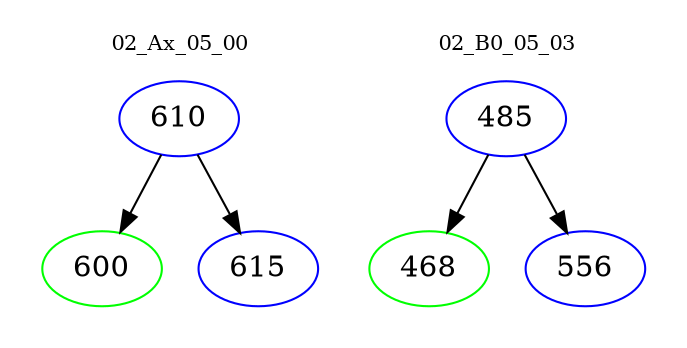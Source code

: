 digraph{
subgraph cluster_0 {
color = white
label = "02_Ax_05_00";
fontsize=10;
T0_610 [label="610", color="blue"]
T0_610 -> T0_600 [color="black"]
T0_600 [label="600", color="green"]
T0_610 -> T0_615 [color="black"]
T0_615 [label="615", color="blue"]
}
subgraph cluster_1 {
color = white
label = "02_B0_05_03";
fontsize=10;
T1_485 [label="485", color="blue"]
T1_485 -> T1_468 [color="black"]
T1_468 [label="468", color="green"]
T1_485 -> T1_556 [color="black"]
T1_556 [label="556", color="blue"]
}
}
